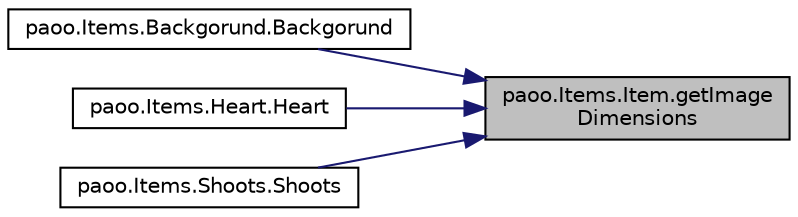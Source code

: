 digraph "paoo.Items.Item.getImageDimensions"
{
 // LATEX_PDF_SIZE
  edge [fontname="Helvetica",fontsize="10",labelfontname="Helvetica",labelfontsize="10"];
  node [fontname="Helvetica",fontsize="10",shape=record];
  rankdir="RL";
  Node10 [label="paoo.Items.Item.getImage\lDimensions",height=0.2,width=0.4,color="black", fillcolor="grey75", style="filled", fontcolor="black",tooltip=" "];
  Node10 -> Node11 [dir="back",color="midnightblue",fontsize="10",style="solid",fontname="Helvetica"];
  Node11 [label="paoo.Items.Backgorund.Backgorund",height=0.2,width=0.4,color="black", fillcolor="white", style="filled",URL="$classpaoo_1_1_items_1_1_backgorund.html#a0ee50e509313d100b87bbb0f15e5950a",tooltip=" "];
  Node10 -> Node12 [dir="back",color="midnightblue",fontsize="10",style="solid",fontname="Helvetica"];
  Node12 [label="paoo.Items.Heart.Heart",height=0.2,width=0.4,color="black", fillcolor="white", style="filled",URL="$classpaoo_1_1_items_1_1_heart.html#a767806bbe5d7a4bb677124a1d8fd0c4c",tooltip=" "];
  Node10 -> Node13 [dir="back",color="midnightblue",fontsize="10",style="solid",fontname="Helvetica"];
  Node13 [label="paoo.Items.Shoots.Shoots",height=0.2,width=0.4,color="black", fillcolor="white", style="filled",URL="$classpaoo_1_1_items_1_1_shoots.html#aa8386dc58b02bc2a999dde23b16a5198",tooltip=" "];
}

